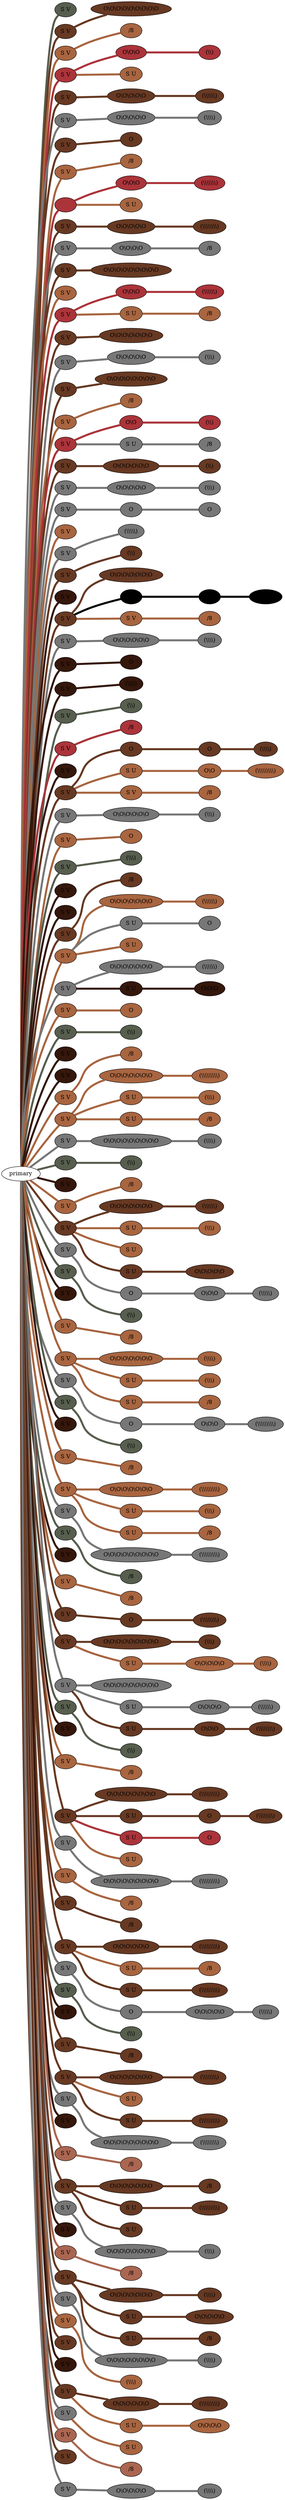 graph {
 graph [rankdir=LR]
"1" [qtype="pendant_node", pendant_colors="#575E4E,#817066", pendant_ply="S", pendant_attach="V", pendant_length="14", label="S V", style=filled, fillcolor="#575E4E"]
"primary" -- "1" [qtype="pendant_link",penwidth=5,color="#575E4E"]
"2" [qtype="pendant_node", pendant_colors="#673923,#777777", pendant_ply="S", pendant_attach="V", pendant_length="36", label="S V", style=filled, fillcolor="#673923"]
"primary" -- "2" [qtype="pendant_link",penwidth=5,color="#673923"]
"2:0" [qtype="knot_node", knot_value="9", knot_type="S", knot_position="8.5", knot_spin="Z", label="O\\O\\O\\O\\O\\O\\O\\O\\O", style=filled, fillcolor="#673923"]
"2" -- "2:0" [qtype="knot_link",penwidth=5,color="#673923"]
"3" [qtype="pendant_node", pendant_colors="#A86540", pendant_ply="S", pendant_attach="V", pendant_length="41", label="S V", style=filled, fillcolor="#A86540"]
"primary" -- "3" [qtype="pendant_link",penwidth=5,color="#A86540"]
"3:0" [qtype="knot_node", knot_value="1", knot_type="E", knot_position="16.0", knot_spin="S", label="/8", style=filled, fillcolor="#A86540"]
"3" -- "3:0" [qtype="knot_link",penwidth=5,color="#A86540"]
"4" [qtype="pendant_node", pendant_colors="#AB343A", pendant_ply="S", pendant_attach="V", pendant_length="38", label="S V", style=filled, fillcolor="#AB343A"]
"primary" -- "4" [qtype="pendant_link",penwidth=5,color="#AB343A"]
"4:0" [qtype="knot_node", knot_value="3", knot_type="S", knot_position="8.0", knot_spin="Z", label="O\\O\\O", style=filled, fillcolor="#AB343A"]
"4" -- "4:0" [qtype="knot_link",penwidth=5,color="#AB343A"]
"4:1" [qtype="knot_node", knot_value="2", knot_type="L", knot_position="15.0", knot_spin="Z", label="(\\\\)", style=filled, fillcolor="#AB343A"]
"4:0" -- "4:1" [qtype="knot_link",penwidth=5,color="#AB343A"]
"4s1" [qtype="pendant_node", pendant_colors="#A86540", pendant_ply="S", pendant_attach="U", pendant_length="0", label="S U", style=filled, fillcolor="#A86540"]
"4" -- "4s1" [qtype="pendant_link",penwidth=5,color="#A86540"]
"5" [qtype="pendant_node", pendant_colors="#673923", pendant_ply="S", pendant_attach="V", pendant_length="37", label="S V", style=filled, fillcolor="#673923"]
"primary" -- "5" [qtype="pendant_link",penwidth=5,color="#673923"]
"5:0" [qtype="knot_node", knot_value="5", knot_type="S", knot_position="8.0", knot_spin="Z", label="O\\O\\O\\O\\O", style=filled, fillcolor="#673923"]
"5" -- "5:0" [qtype="knot_link",penwidth=5,color="#673923"]
"5:1" [qtype="knot_node", knot_value="6", knot_type="L", knot_position="16.0", knot_spin="Z", label="(\\\\\\\\\\\\)", style=filled, fillcolor="#673923"]
"5:0" -- "5:1" [qtype="knot_link",penwidth=5,color="#673923"]
"6" [qtype="pendant_node", pendant_colors="#777777", pendant_ply="S", pendant_attach="V", pendant_length="41", label="S V", style=filled, fillcolor="#777777"]
"primary" -- "6" [qtype="pendant_link",penwidth=5,color="#777777"]
"6:0" [qtype="knot_node", knot_value="5", knot_type="S", knot_position="7.5", knot_spin="Z", label="O\\O\\O\\O\\O", style=filled, fillcolor="#777777"]
"6" -- "6:0" [qtype="knot_link",penwidth=5,color="#777777"]
"6:1" [qtype="knot_node", knot_value="4", knot_type="L", knot_position="16.0", knot_spin="Z", label="(\\\\\\\\)", style=filled, fillcolor="#777777"]
"6:0" -- "6:1" [qtype="knot_link",penwidth=5,color="#777777"]
"7" [qtype="pendant_node", pendant_colors="#673923,#777777", pendant_ply="S", pendant_attach="V", pendant_length="38", label="S V", style=filled, fillcolor="#673923"]
"primary" -- "7" [qtype="pendant_link",penwidth=5,color="#673923"]
"7:0" [qtype="knot_node", knot_value="1", knot_type="S", knot_position="3.5", knot_spin="Z", label="O", style=filled, fillcolor="#673923"]
"7" -- "7:0" [qtype="knot_link",penwidth=5,color="#673923"]
"8" [qtype="pendant_node", pendant_colors="#A86540", pendant_ply="S", pendant_attach="V", pendant_length="15", label="S V", style=filled, fillcolor="#A86540"]
"primary" -- "8" [qtype="pendant_link",penwidth=5,color="#A86540"]
"8:0" [qtype="knot_node", knot_value="1", knot_type="E", knot_position="14.5", knot_spin="S", label="/8", style=filled, fillcolor="#A86540"]
"8" -- "8:0" [qtype="knot_link",penwidth=5,color="#A86540"]
"9" [qtype="pendant_node", pendant_colors="#AB343A", pendant_ply="", pendant_attach="", pendant_length="", label=" ", style=filled, fillcolor="#AB343A"]
"primary" -- "9" [qtype="pendant_link",penwidth=5,color="#AB343A"]
"9:0" [qtype="knot_node", knot_value="3", knot_type="S", knot_position="7.0", knot_spin="Z", label="O\\O\\O", style=filled, fillcolor="#AB343A"]
"9" -- "9:0" [qtype="knot_link",penwidth=5,color="#AB343A"]
"9:1" [qtype="knot_node", knot_value="7", knot_type="L", knot_position="15.0", knot_spin="Z", label="(\\\\\\\\\\\\\\)", style=filled, fillcolor="#AB343A"]
"9:0" -- "9:1" [qtype="knot_link",penwidth=5,color="#AB343A"]
"9s1" [qtype="pendant_node", pendant_colors="#A86540", pendant_ply="S", pendant_attach="U", pendant_length="2", label="S U", style=filled, fillcolor="#A86540"]
"9" -- "9s1" [qtype="pendant_link",penwidth=5,color="#A86540"]
"10" [qtype="pendant_node", pendant_colors="#673923", pendant_ply="S", pendant_attach="V", pendant_length="28", label="S V", style=filled, fillcolor="#673923"]
"primary" -- "10" [qtype="pendant_link",penwidth=5,color="#673923"]
"10:0" [qtype="knot_node", knot_value="5", knot_type="S", knot_position="7.5", knot_spin="Z", label="O\\O\\O\\O\\O", style=filled, fillcolor="#673923"]
"10" -- "10:0" [qtype="knot_link",penwidth=5,color="#673923"]
"10:1" [qtype="knot_node", knot_value="8", knot_type="L", knot_position="15.5", knot_spin="Z", label="(\\\\\\\\\\\\\\\\)", style=filled, fillcolor="#673923"]
"10:0" -- "10:1" [qtype="knot_link",penwidth=5,color="#673923"]
"11" [qtype="pendant_node", pendant_colors="#777777", pendant_ply="S", pendant_attach="V", pendant_length="43", label="S V", style=filled, fillcolor="#777777"]
"primary" -- "11" [qtype="pendant_link",penwidth=5,color="#777777"]
"11:0" [qtype="knot_node", knot_value="4", knot_type="S", knot_position="7.0", knot_spin="Z", label="O\\O\\O\\O", style=filled, fillcolor="#777777"]
"11" -- "11:0" [qtype="knot_link",penwidth=5,color="#777777"]
"11:1" [qtype="knot_node", knot_value="1", knot_type="E", knot_position="16.0", knot_spin="S", label="/8", style=filled, fillcolor="#777777"]
"11:0" -- "11:1" [qtype="knot_link",penwidth=5,color="#777777"]
"12" [qtype="pendant_node", pendant_colors="#673923,#777777", pendant_ply="S", pendant_attach="V", pendant_length="36", label="S V", style=filled, fillcolor="#673923"]
"primary" -- "12" [qtype="pendant_link",penwidth=5,color="#673923"]
"12:0" [qtype="knot_node", knot_value="9", knot_type="S", knot_position="7.5", knot_spin="Z", label="O\\O\\O\\O\\O\\O\\O\\O\\O", style=filled, fillcolor="#673923"]
"12" -- "12:0" [qtype="knot_link",penwidth=5,color="#673923"]
"13" [qtype="pendant_node", pendant_colors="#A86540", pendant_ply="S", pendant_attach="V", pendant_length="38", label="S V", style=filled, fillcolor="#A86540"]
"primary" -- "13" [qtype="pendant_link",penwidth=5,color="#A86540"]
"14" [qtype="pendant_node", pendant_colors="#AB343A", pendant_ply="S", pendant_attach="V", pendant_length="35", label="S V", style=filled, fillcolor="#AB343A"]
"primary" -- "14" [qtype="pendant_link",penwidth=5,color="#AB343A"]
"14:0" [qtype="knot_node", knot_value="3", knot_type="S", knot_position="7.0", knot_spin="Z", label="O\\O\\O", style=filled, fillcolor="#AB343A"]
"14" -- "14:0" [qtype="knot_link",penwidth=5,color="#AB343A"]
"14:1" [qtype="knot_node", knot_value="6", knot_type="L", knot_position="15.0", knot_spin="Z", label="(\\\\\\\\\\\\)", style=filled, fillcolor="#AB343A"]
"14:0" -- "14:1" [qtype="knot_link",penwidth=5,color="#AB343A"]
"14s1" [qtype="pendant_node", pendant_colors="#A86540", pendant_ply="S", pendant_attach="U", pendant_length="28", label="S U", style=filled, fillcolor="#A86540"]
"14" -- "14s1" [qtype="pendant_link",penwidth=5,color="#A86540"]
"14s1:0" [qtype="knot_node", knot_value="1", knot_type="E", knot_position="16.0", knot_spin="S", label="/8", style=filled, fillcolor="#A86540"]
"14s1" -- "14s1:0" [qtype="knot_link",penwidth=5,color="#A86540"]
"15" [qtype="pendant_node", pendant_colors="#673923", pendant_ply="S", pendant_attach="V", pendant_length="52", label="S V", style=filled, fillcolor="#673923"]
"primary" -- "15" [qtype="pendant_link",penwidth=5,color="#673923"]
"15:0" [qtype="knot_node", knot_value="7", knot_type="S", knot_position="7.5", knot_spin="Z", label="O\\O\\O\\O\\O\\O\\O", style=filled, fillcolor="#673923"]
"15" -- "15:0" [qtype="knot_link",penwidth=5,color="#673923"]
"16" [qtype="pendant_node", pendant_colors="#777777", pendant_ply="S", pendant_attach="V", pendant_length="47", label="S V", style=filled, fillcolor="#777777"]
"primary" -- "16" [qtype="pendant_link",penwidth=5,color="#777777"]
"16:0" [qtype="knot_node", knot_value="5", knot_type="S", knot_position="7.0", knot_spin="Z", label="O\\O\\O\\O\\O", style=filled, fillcolor="#777777"]
"16" -- "16:0" [qtype="knot_link",penwidth=5,color="#777777"]
"16:1" [qtype="knot_node", knot_value="3", knot_type="L", knot_position="15.0", knot_spin="Z", label="(\\\\\\)", style=filled, fillcolor="#777777"]
"16:0" -- "16:1" [qtype="knot_link",penwidth=5,color="#777777"]
"17" [qtype="pendant_node", pendant_colors="#673923,#777777", pendant_ply="S", pendant_attach="V", pendant_length="36", label="S V", style=filled, fillcolor="#673923"]
"primary" -- "17" [qtype="pendant_link",penwidth=5,color="#673923"]
"17:0" [qtype="knot_node", knot_value="8", knot_type="S", knot_position="7.5", knot_spin="Z", label="O\\O\\O\\O\\O\\O\\O\\O", style=filled, fillcolor="#673923"]
"17" -- "17:0" [qtype="knot_link",penwidth=5,color="#673923"]
"18" [qtype="pendant_node", pendant_colors="#A86540", pendant_ply="S", pendant_attach="V", pendant_length="42", label="S V", style=filled, fillcolor="#A86540"]
"primary" -- "18" [qtype="pendant_link",penwidth=5,color="#A86540"]
"18:0" [qtype="knot_node", knot_value="1", knot_type="E", knot_position="15.5", knot_spin="S", label="/8", style=filled, fillcolor="#A86540"]
"18" -- "18:0" [qtype="knot_link",penwidth=5,color="#A86540"]
"19" [qtype="pendant_node", pendant_colors="#AB343A", pendant_ply="S", pendant_attach="V", pendant_length="43", label="S V", style=filled, fillcolor="#AB343A"]
"primary" -- "19" [qtype="pendant_link",penwidth=5,color="#AB343A"]
"19:0" [qtype="knot_node", knot_value="2", knot_type="S", knot_position="7.5", knot_spin="Z", label="O\\O", style=filled, fillcolor="#AB343A"]
"19" -- "19:0" [qtype="knot_link",penwidth=5,color="#AB343A"]
"19:1" [qtype="knot_node", knot_value="2", knot_type="L", knot_position="15.5", knot_spin="Z", label="(\\\\)", style=filled, fillcolor="#AB343A"]
"19:0" -- "19:1" [qtype="knot_link",penwidth=5,color="#AB343A"]
"19s1" [qtype="pendant_node", pendant_colors="#777777,#35170C", pendant_ply="S", pendant_attach="U", pendant_length="19", label="S U", style=filled, fillcolor="#777777"]
"19" -- "19s1" [qtype="pendant_link",penwidth=5,color="#777777"]
"19s1:0" [qtype="knot_node", knot_value="1", knot_type="E", knot_position="16.5", knot_spin="S", label="/8", style=filled, fillcolor="#777777"]
"19s1" -- "19s1:0" [qtype="knot_link",penwidth=5,color="#777777"]
"20" [qtype="pendant_node", pendant_colors="#673923", pendant_ply="S", pendant_attach="V", pendant_length="49", label="S V", style=filled, fillcolor="#673923"]
"primary" -- "20" [qtype="pendant_link",penwidth=5,color="#673923"]
"20:0" [qtype="knot_node", knot_value="6", knot_type="S", knot_position="8.0", knot_spin="Z", label="O\\O\\O\\O\\O\\O", style=filled, fillcolor="#673923"]
"20" -- "20:0" [qtype="knot_link",penwidth=5,color="#673923"]
"20:1" [qtype="knot_node", knot_value="2", knot_type="L", knot_position="15.5", knot_spin="Z", label="(\\\\)", style=filled, fillcolor="#673923"]
"20:0" -- "20:1" [qtype="knot_link",penwidth=5,color="#673923"]
"21" [qtype="pendant_node", pendant_colors="#777777", pendant_ply="S", pendant_attach="V", pendant_length="53", label="S V", style=filled, fillcolor="#777777"]
"primary" -- "21" [qtype="pendant_link",penwidth=5,color="#777777"]
"21:0" [qtype="knot_node", knot_value="5", knot_type="S", knot_position="7.5", knot_spin="Z", label="O\\O\\O\\O\\O", style=filled, fillcolor="#777777"]
"21" -- "21:0" [qtype="knot_link",penwidth=5,color="#777777"]
"21:1" [qtype="knot_node", knot_value="3", knot_type="L", knot_position="16.0", knot_spin="Z", label="(\\\\\\)", style=filled, fillcolor="#777777"]
"21:0" -- "21:1" [qtype="knot_link",penwidth=5,color="#777777"]
"22" [qtype="pendant_node", pendant_colors="#777777,#35170C", pendant_ply="S", pendant_attach="V", pendant_length="19", label="S V", style=filled, fillcolor="#777777"]
"primary" -- "22" [qtype="pendant_link",penwidth=5,color="#777777"]
"22:0" [qtype="knot_node", knot_value="1", knot_type="S", knot_position="4.0", knot_spin="Z", label="O", style=filled, fillcolor="#777777"]
"22" -- "22:0" [qtype="knot_link",penwidth=5,color="#777777"]
"22:1" [qtype="knot_node", knot_value="1", knot_type="S", knot_position="9.5", knot_spin="Z", label="O", style=filled, fillcolor="#777777"]
"22:0" -- "22:1" [qtype="knot_link",penwidth=5,color="#777777"]
"23" [qtype="pendant_node", pendant_colors="#A86540,#35170C", pendant_ply="S", pendant_attach="V", pendant_length="2", label="S V", style=filled, fillcolor="#A86540"]
"primary" -- "23" [qtype="pendant_link",penwidth=5,color="#A86540"]
"24" [qtype="pendant_node", pendant_colors="#777777,#575E4E", pendant_ply="S", pendant_attach="V", pendant_length="26", label="S V", style=filled, fillcolor="#777777"]
"primary" -- "24" [qtype="pendant_link",penwidth=5,color="#777777"]
"24:0" [qtype="knot_node", knot_value="5", knot_type="L", knot_position="14.5", knot_spin="Z", label="(\\\\\\\\\\)", style=filled, fillcolor="#777777"]
"24" -- "24:0" [qtype="knot_link",penwidth=5,color="#777777"]
"25" [qtype="pendant_node", pendant_colors="#673923", pendant_ply="S", pendant_attach="V", pendant_length="39", label="S V", style=filled, fillcolor="#673923"]
"primary" -- "25" [qtype="pendant_link",penwidth=5,color="#673923"]
"25:0" [qtype="knot_node", knot_value="2", knot_type="L", knot_position="14.0", knot_spin="Z", label="(\\\\)", style=filled, fillcolor="#673923"]
"25" -- "25:0" [qtype="knot_link",penwidth=5,color="#673923"]
"26" [qtype="pendant_node", pendant_colors="#35170C", pendant_ply="S", pendant_attach="V", pendant_length="0", label="S V", style=filled, fillcolor="#35170C"]
"primary" -- "26" [qtype="pendant_link",penwidth=5,color="#35170C"]
"27" [qtype="pendant_node", pendant_colors="#673923", pendant_ply="S", pendant_attach="V", pendant_length="37", label="S V", style=filled, fillcolor="#673923"]
"primary" -- "27" [qtype="pendant_link",penwidth=5,color="#673923"]
"27:0" [qtype="knot_node", knot_value="7", knot_type="S", knot_position="7.5", knot_spin="Z", label="O\\O\\O\\O\\O\\O\\O", style=filled, fillcolor="#673923"]
"27" -- "27:0" [qtype="knot_link",penwidth=5,color="#673923"]
"27s1" [qtype="pendant_node", pendant_colors="#000000,#35170C", pendant_ply="S", pendant_attach="V", pendant_length="24", label="S V", style=filled, fillcolor="#000000"]
"27" -- "27s1" [qtype="pendant_link",penwidth=5,color="#000000"]
"27s1:0" [qtype="knot_node", knot_value="1", knot_type="S", knot_position="7.0", knot_spin="Z", label="O", style=filled, fillcolor="#000000"]
"27s1" -- "27s1:0" [qtype="knot_link",penwidth=5,color="#000000"]
"27s1:1" [qtype="knot_node", knot_value="8", knot_type="L", knot_position="14.0", knot_spin="Z", label="(\\\\\\\\\\\\\\\\)", style=filled, fillcolor="#000000"]
"27s1:0" -- "27s1:1" [qtype="knot_link",penwidth=5,color="#000000"]
"27s2" [qtype="pendant_node", pendant_colors="#A86540", pendant_ply="S", pendant_attach="V", pendant_length="33", label="S V", style=filled, fillcolor="#A86540"]
"27" -- "27s2" [qtype="pendant_link",penwidth=5,color="#A86540"]
"27s2:0" [qtype="knot_node", knot_value="1", knot_type="E", knot_position="13.5", knot_spin="S", label="/8", style=filled, fillcolor="#A86540"]
"27s2" -- "27s2:0" [qtype="knot_link",penwidth=5,color="#A86540"]
"28" [qtype="pendant_node", pendant_colors="#777777", pendant_ply="S", pendant_attach="V", pendant_length="35", label="S V", style=filled, fillcolor="#777777"]
"primary" -- "28" [qtype="pendant_link",penwidth=5,color="#777777"]
"28:0" [qtype="knot_node", knot_value="6", knot_type="S", knot_position="6.5", knot_spin="Z", label="O\\O\\O\\O\\O\\O", style=filled, fillcolor="#777777"]
"28" -- "28:0" [qtype="knot_link",penwidth=5,color="#777777"]
"28:1" [qtype="knot_node", knot_value="4", knot_type="L", knot_position="15.0", knot_spin="Z", label="(\\\\\\\\)", style=filled, fillcolor="#777777"]
"28:0" -- "28:1" [qtype="knot_link",penwidth=5,color="#777777"]
"29" [qtype="pendant_node", pendant_colors="#35170C", pendant_ply="S", pendant_attach="V", pendant_length="16", label="S V", style=filled, fillcolor="#35170C"]
"primary" -- "29" [qtype="pendant_link",penwidth=5,color="#35170C"]
"29:0" [qtype="knot_node", knot_value="1", knot_type="S", knot_position="4.0", knot_spin="Z", label="O", style=filled, fillcolor="#35170C"]
"29" -- "29:0" [qtype="knot_link",penwidth=5,color="#35170C"]
"30" [qtype="pendant_node", pendant_colors="#35170C", pendant_ply="S", pendant_attach="V", pendant_length="16", label="S V", style=filled, fillcolor="#35170C"]
"primary" -- "30" [qtype="pendant_link",penwidth=5,color="#35170C"]
"30:0" [qtype="knot_node", knot_value="4", knot_type="L", knot_position="14.0", knot_spin="Z", label="(\\\\\\\\)", style=filled, fillcolor="#35170C"]
"30" -- "30:0" [qtype="knot_link",penwidth=5,color="#35170C"]
"31" [qtype="pendant_node", pendant_colors="#575E4E,#777777", pendant_ply="S", pendant_attach="V", pendant_length="38", label="S V", style=filled, fillcolor="#575E4E"]
"primary" -- "31" [qtype="pendant_link",penwidth=5,color="#575E4E"]
"31:0" [qtype="knot_node", knot_value="2", knot_type="L", knot_position="15.0", knot_spin="Z", label="(\\\\)", style=filled, fillcolor="#575E4E"]
"31" -- "31:0" [qtype="knot_link",penwidth=5,color="#575E4E"]
"32" [qtype="pendant_node", pendant_colors="#AB343A", pendant_ply="S", pendant_attach="V", pendant_length="44", label="S V", style=filled, fillcolor="#AB343A"]
"primary" -- "32" [qtype="pendant_link",penwidth=5,color="#AB343A"]
"32:0" [qtype="knot_node", knot_value="1", knot_type="E", knot_position="15.0", knot_spin="S", label="/8", style=filled, fillcolor="#AB343A"]
"32" -- "32:0" [qtype="knot_link",penwidth=5,color="#AB343A"]
"33" [qtype="pendant_node", pendant_colors="#35170C", pendant_ply="S", pendant_attach="V", pendant_length="0", label="S V", style=filled, fillcolor="#35170C"]
"primary" -- "33" [qtype="pendant_link",penwidth=5,color="#35170C"]
"34" [qtype="pendant_node", pendant_colors="#673923", pendant_ply="S", pendant_attach="V", pendant_length="41", label="S V", style=filled, fillcolor="#673923"]
"primary" -- "34" [qtype="pendant_link",penwidth=5,color="#673923"]
"34:0" [qtype="knot_node", knot_value="1", knot_type="S", knot_position="3.0", knot_spin="Z", label="O", style=filled, fillcolor="#673923"]
"34" -- "34:0" [qtype="knot_link",penwidth=5,color="#673923"]
"34:1" [qtype="knot_node", knot_value="1", knot_type="S", knot_position="7.0", knot_spin="Z", label="O", style=filled, fillcolor="#673923"]
"34:0" -- "34:1" [qtype="knot_link",penwidth=5,color="#673923"]
"34:2" [qtype="knot_node", knot_value="4", knot_type="L", knot_position="15.5", knot_spin="Z", label="(\\\\\\\\)", style=filled, fillcolor="#673923"]
"34:1" -- "34:2" [qtype="knot_link",penwidth=5,color="#673923"]
"34s1" [qtype="pendant_node", pendant_colors="#A86540,#777777", pendant_ply="S", pendant_attach="U", pendant_length="30", label="S U", style=filled, fillcolor="#A86540"]
"34" -- "34s1" [qtype="pendant_link",penwidth=5,color="#A86540"]
"34s1:0" [qtype="knot_node", knot_value="2", knot_type="S", knot_position="7.0", knot_spin="Z", label="O\\O", style=filled, fillcolor="#A86540"]
"34s1" -- "34s1:0" [qtype="knot_link",penwidth=5,color="#A86540"]
"34s1:1" [qtype="knot_node", knot_value="9", knot_type="L", knot_position="15.0", knot_spin="Z", label="(\\\\\\\\\\\\\\\\\\)", style=filled, fillcolor="#A86540"]
"34s1:0" -- "34s1:1" [qtype="knot_link",penwidth=5,color="#A86540"]
"34s2" [qtype="pendant_node", pendant_colors="#A86540", pendant_ply="S", pendant_attach="V", pendant_length="33", label="S V", style=filled, fillcolor="#A86540"]
"34" -- "34s2" [qtype="pendant_link",penwidth=5,color="#A86540"]
"34s2:0" [qtype="knot_node", knot_value="1", knot_type="E", knot_position="14.0", knot_spin="S", label="/8", style=filled, fillcolor="#A86540"]
"34s2" -- "34s2:0" [qtype="knot_link",penwidth=5,color="#A86540"]
"35" [qtype="pendant_node", pendant_colors="#777777", pendant_ply="S", pendant_attach="V", pendant_length="35", label="S V", style=filled, fillcolor="#777777"]
"primary" -- "35" [qtype="pendant_link",penwidth=5,color="#777777"]
"35:0" [qtype="knot_node", knot_value="6", knot_type="S", knot_position="6.0", knot_spin="Z", label="O\\O\\O\\O\\O\\O", style=filled, fillcolor="#777777"]
"35" -- "35:0" [qtype="knot_link",penwidth=5,color="#777777"]
"35:1" [qtype="knot_node", knot_value="3", knot_type="L", knot_position="15.0", knot_spin="Z", label="(\\\\\\)", style=filled, fillcolor="#777777"]
"35:0" -- "35:1" [qtype="knot_link",penwidth=5,color="#777777"]
"36" [qtype="pendant_node", pendant_colors="#A86540", pendant_ply="S", pendant_attach="V", pendant_length="48", label="S V", style=filled, fillcolor="#A86540"]
"primary" -- "36" [qtype="pendant_link",penwidth=5,color="#A86540"]
"36:0" [qtype="knot_node", knot_value="1", knot_type="S", knot_position="3.0", knot_spin="Z", label="O", style=filled, fillcolor="#A86540"]
"36" -- "36:0" [qtype="knot_link",penwidth=5,color="#A86540"]
"37" [qtype="pendant_node", pendant_colors="#575E4E,#777777", pendant_ply="S", pendant_attach="V", pendant_length="31", label="S V", style=filled, fillcolor="#575E4E"]
"primary" -- "37" [qtype="pendant_link",penwidth=5,color="#575E4E"]
"37:0" [qtype="knot_node", knot_value="3", knot_type="L", knot_position="16.0", knot_spin="Z", label="(\\\\\\)", style=filled, fillcolor="#575E4E"]
"37" -- "37:0" [qtype="knot_link",penwidth=5,color="#575E4E"]
"38" [qtype="pendant_node", pendant_colors="#35170C", pendant_ply="S", pendant_attach="V", pendant_length="0", label="S V", style=filled, fillcolor="#35170C"]
"primary" -- "38" [qtype="pendant_link",penwidth=5,color="#35170C"]
"39" [qtype="pendant_node", pendant_colors="#35170C", pendant_ply="S", pendant_attach="V", pendant_length="0", label="S V", style=filled, fillcolor="#35170C"]
"primary" -- "39" [qtype="pendant_link",penwidth=5,color="#35170C"]
"40" [qtype="pendant_node", pendant_colors="#673923", pendant_ply="S", pendant_attach="V", pendant_length="40", label="S V", style=filled, fillcolor="#673923"]
"primary" -- "40" [qtype="pendant_link",penwidth=5,color="#673923"]
"40:0" [qtype="knot_node", knot_value="1", knot_type="E", knot_position="16.5", knot_spin="S", label="/8", style=filled, fillcolor="#673923"]
"40" -- "40:0" [qtype="knot_link",penwidth=5,color="#673923"]
"41" [qtype="pendant_node", pendant_colors="#A86540", pendant_ply="S", pendant_attach="V", pendant_length="35", label="S V", style=filled, fillcolor="#A86540"]
"primary" -- "41" [qtype="pendant_link",penwidth=5,color="#A86540"]
"41:0" [qtype="knot_node", knot_value="7", knot_type="S", knot_position="9.0", knot_spin="Z", label="O\\O\\O\\O\\O\\O\\O", style=filled, fillcolor="#A86540"]
"41" -- "41:0" [qtype="knot_link",penwidth=5,color="#A86540"]
"41:1" [qtype="knot_node", knot_value="6", knot_type="L", knot_position="16.5", knot_spin="Z", label="(\\\\\\\\\\\\)", style=filled, fillcolor="#A86540"]
"41:0" -- "41:1" [qtype="knot_link",penwidth=5,color="#A86540"]
"41s1" [qtype="pendant_node", pendant_colors="#777777,#35170C", pendant_ply="S", pendant_attach="U", pendant_length="14", label="S U", style=filled, fillcolor="#777777"]
"41" -- "41s1" [qtype="pendant_link",penwidth=5,color="#777777"]
"41s1:0" [qtype="knot_node", knot_value="1", knot_type="S", knot_position="8.0", knot_spin="Z", label="O", style=filled, fillcolor="#777777"]
"41s1" -- "41s1:0" [qtype="knot_link",penwidth=5,color="#777777"]
"41s2" [qtype="pendant_node", pendant_colors="#A86540", pendant_ply="S", pendant_attach="U", pendant_length="30", label="S U", style=filled, fillcolor="#A86540"]
"41" -- "41s2" [qtype="pendant_link",penwidth=5,color="#A86540"]
"42" [qtype="pendant_node", pendant_colors="#777777", pendant_ply="S", pendant_attach="V", pendant_length="39", label="S V", style=filled, fillcolor="#777777"]
"primary" -- "42" [qtype="pendant_link",penwidth=5,color="#777777"]
"42:0" [qtype="knot_node", knot_value="7", knot_type="S", knot_position="8.5", knot_spin="Z", label="O\\O\\O\\O\\O\\O\\O", style=filled, fillcolor="#777777"]
"42" -- "42:0" [qtype="knot_link",penwidth=5,color="#777777"]
"42:1" [qtype="knot_node", knot_value="6", knot_type="L", knot_position="16.0", knot_spin="Z", label="(\\\\\\\\\\\\)", style=filled, fillcolor="#777777"]
"42:0" -- "42:1" [qtype="knot_link",penwidth=5,color="#777777"]
"42s1" [qtype="pendant_node", pendant_colors="#35170C", pendant_ply="S", pendant_attach="U", pendant_length="32", label="S U", style=filled, fillcolor="#35170C"]
"42" -- "42s1" [qtype="pendant_link",penwidth=5,color="#35170C"]
"42s1:0" [qtype="knot_node", knot_value="3", knot_type="S", knot_position="7.5", knot_spin="Z", label="O\\O\\O", style=filled, fillcolor="#35170C"]
"42s1" -- "42s1:0" [qtype="knot_link",penwidth=5,color="#35170C"]
"43" [qtype="pendant_node", pendant_colors="#A86540,#35170C", pendant_ply="S", pendant_attach="V", pendant_length="14", label="S V", style=filled, fillcolor="#A86540"]
"primary" -- "43" [qtype="pendant_link",penwidth=5,color="#A86540"]
"43:0" [qtype="knot_node", knot_value="1", knot_type="S", knot_position="3.3", knot_spin="Z", label="O", style=filled, fillcolor="#A86540"]
"43" -- "43:0" [qtype="knot_link",penwidth=5,color="#A86540"]
"44" [qtype="pendant_node", pendant_colors="#575E4E,#777777", pendant_ply="S", pendant_attach="V", pendant_length="31", label="S V", style=filled, fillcolor="#575E4E"]
"primary" -- "44" [qtype="pendant_link",penwidth=5,color="#575E4E"]
"44:0" [qtype="knot_node", knot_value="2", knot_type="L", knot_position="16.0", knot_spin="Z", label="(\\\\)", style=filled, fillcolor="#575E4E"]
"44" -- "44:0" [qtype="knot_link",penwidth=5,color="#575E4E"]
"45" [qtype="pendant_node", pendant_colors="#35170C", pendant_ply="S", pendant_attach="V", pendant_length="15", label="S V", style=filled, fillcolor="#35170C"]
"primary" -- "45" [qtype="pendant_link",penwidth=5,color="#35170C"]
"46" [qtype="pendant_node", pendant_colors="#35170C", pendant_ply="S", pendant_attach="V", pendant_length="0", label="S V", style=filled, fillcolor="#35170C"]
"primary" -- "46" [qtype="pendant_link",penwidth=5,color="#35170C"]
"47" [qtype="pendant_node", pendant_colors="#A86540", pendant_ply="S", pendant_attach="V", pendant_length="42", label="S V", style=filled, fillcolor="#A86540"]
"primary" -- "47" [qtype="pendant_link",penwidth=5,color="#A86540"]
"47:0" [qtype="knot_node", knot_value="1", knot_type="E", knot_position="16.0", knot_spin="S", label="/8", style=filled, fillcolor="#A86540"]
"47" -- "47:0" [qtype="knot_link",penwidth=5,color="#A86540"]
"48" [qtype="pendant_node", pendant_colors="#A86540", pendant_ply="S", pendant_attach="V", pendant_length="34", label="S V", style=filled, fillcolor="#A86540"]
"primary" -- "48" [qtype="pendant_link",penwidth=5,color="#A86540"]
"48:0" [qtype="knot_node", knot_value="7", knot_type="S", knot_position="8.5", knot_spin="Z", label="O\\O\\O\\O\\O\\O\\O", style=filled, fillcolor="#A86540"]
"48" -- "48:0" [qtype="knot_link",penwidth=5,color="#A86540"]
"48:1" [qtype="knot_node", knot_value="9", knot_type="L", knot_position="16.0", knot_spin="Z", label="(\\\\\\\\\\\\\\\\\\)", style=filled, fillcolor="#A86540"]
"48:0" -- "48:1" [qtype="knot_link",penwidth=5,color="#A86540"]
"48s1" [qtype="pendant_node", pendant_colors="#A86540,#777777", pendant_ply="S", pendant_attach="U", pendant_length="31", label="S U", style=filled, fillcolor="#A86540"]
"48" -- "48s1" [qtype="pendant_link",penwidth=5,color="#A86540"]
"48s1:0" [qtype="knot_node", knot_value="3", knot_type="L", knot_position="16.0", knot_spin="Z", label="(\\\\\\)", style=filled, fillcolor="#A86540"]
"48s1" -- "48s1:0" [qtype="knot_link",penwidth=5,color="#A86540"]
"48s2" [qtype="pendant_node", pendant_colors="#A86540", pendant_ply="S", pendant_attach="U", pendant_length="31", label="S U", style=filled, fillcolor="#A86540"]
"48" -- "48s2" [qtype="pendant_link",penwidth=5,color="#A86540"]
"48s2:0" [qtype="knot_node", knot_value="1", knot_type="E", knot_position="15.0", knot_spin="S", label="/8", style=filled, fillcolor="#A86540"]
"48s2" -- "48s2:0" [qtype="knot_link",penwidth=5,color="#A86540"]
"49" [qtype="pendant_node", pendant_colors="#777777", pendant_ply="S", pendant_attach="V", pendant_length="40", label="S V", style=filled, fillcolor="#777777"]
"primary" -- "49" [qtype="pendant_link",penwidth=5,color="#777777"]
"49:0" [qtype="knot_node", knot_value="9", knot_type="S", knot_position="9.5", knot_spin="Z", label="O\\O\\O\\O\\O\\O\\O\\O\\O", style=filled, fillcolor="#777777"]
"49" -- "49:0" [qtype="knot_link",penwidth=5,color="#777777"]
"49:1" [qtype="knot_node", knot_value="4", knot_type="L", knot_position="17.0", knot_spin="Z", label="(\\\\\\\\)", style=filled, fillcolor="#777777"]
"49:0" -- "49:1" [qtype="knot_link",penwidth=5,color="#777777"]
"50" [qtype="pendant_node", pendant_colors="#575E4E,#777777", pendant_ply="S", pendant_attach="V", pendant_length="30", label="S V", style=filled, fillcolor="#575E4E"]
"primary" -- "50" [qtype="pendant_link",penwidth=5,color="#575E4E"]
"50:0" [qtype="knot_node", knot_value="2", knot_type="L", knot_position="16.0", knot_spin="Z", label="(\\\\)", style=filled, fillcolor="#575E4E"]
"50" -- "50:0" [qtype="knot_link",penwidth=5,color="#575E4E"]
"51" [qtype="pendant_node", pendant_colors="#35170C", pendant_ply="S", pendant_attach="V", pendant_length="0", label="S V", style=filled, fillcolor="#35170C"]
"primary" -- "51" [qtype="pendant_link",penwidth=5,color="#35170C"]
"52" [qtype="pendant_node", pendant_colors="#A86540", pendant_ply="S", pendant_attach="V", pendant_length="44", label="S V", style=filled, fillcolor="#A86540"]
"primary" -- "52" [qtype="pendant_link",penwidth=5,color="#A86540"]
"52:0" [qtype="knot_node", knot_value="1", knot_type="E", knot_position="17.0", knot_spin="S", label="/8", style=filled, fillcolor="#A86540"]
"52" -- "52:0" [qtype="knot_link",penwidth=5,color="#A86540"]
"53" [qtype="pendant_node", pendant_colors="#673923", pendant_ply="S", pendant_attach="V", pendant_length="29", label="S V", style=filled, fillcolor="#673923"]
"primary" -- "53" [qtype="pendant_link",penwidth=5,color="#673923"]
"53:0" [qtype="knot_node", knot_value="7", knot_type="S", knot_position="8.5", knot_spin="Z", label="O\\O\\O\\O\\O\\O\\O", style=filled, fillcolor="#673923"]
"53" -- "53:0" [qtype="knot_link",penwidth=5,color="#673923"]
"53:1" [qtype="knot_node", knot_value="6", knot_type="L", knot_position="16.0", knot_spin="Z", label="(\\\\\\\\\\\\)", style=filled, fillcolor="#673923"]
"53:0" -- "53:1" [qtype="knot_link",penwidth=5,color="#673923"]
"53s1" [qtype="pendant_node", pendant_colors="#A86540,#35170C", pendant_ply="S", pendant_attach="U", pendant_length="38", label="S U", style=filled, fillcolor="#A86540"]
"53" -- "53s1" [qtype="pendant_link",penwidth=5,color="#A86540"]
"53s1:0" [qtype="knot_node", knot_value="3", knot_type="L", knot_position="16.0", knot_spin="Z", label="(\\\\\\)", style=filled, fillcolor="#A86540"]
"53s1" -- "53s1:0" [qtype="knot_link",penwidth=5,color="#A86540"]
"53s2" [qtype="pendant_node", pendant_colors="#A86540", pendant_ply="S", pendant_attach="U", pendant_length="33", label="S U", style=filled, fillcolor="#A86540"]
"53" -- "53s2" [qtype="pendant_link",penwidth=5,color="#A86540"]
"53s3" [qtype="pendant_node", pendant_colors="#673923,#35170C", pendant_ply="S", pendant_attach="U", pendant_length="35", label="S U", style=filled, fillcolor="#673923"]
"53" -- "53s3" [qtype="pendant_link",penwidth=5,color="#673923"]
"53s3:0" [qtype="knot_node", knot_value="5", knot_type="S", knot_position="8.0", knot_spin="Z", label="O\\O\\O\\O\\O", style=filled, fillcolor="#673923"]
"53s3" -- "53s3:0" [qtype="knot_link",penwidth=5,color="#673923"]
"54" [qtype="pendant_node", pendant_colors="#777777", pendant_ply="S", pendant_attach="V", pendant_length="25", label="S V", style=filled, fillcolor="#777777"]
"primary" -- "54" [qtype="pendant_link",penwidth=5,color="#777777"]
"54:0" [qtype="knot_node", knot_value="1", knot_type="S", knot_position="3.5", knot_spin="Z", label="O", style=filled, fillcolor="#777777"]
"54" -- "54:0" [qtype="knot_link",penwidth=5,color="#777777"]
"54:1" [qtype="knot_node", knot_value="3", knot_type="S", knot_position="8.0", knot_spin="Z", label="O\\O\\O", style=filled, fillcolor="#777777"]
"54:0" -- "54:1" [qtype="knot_link",penwidth=5,color="#777777"]
"54:2" [qtype="knot_node", knot_value="5", knot_type="L", knot_position="14.5", knot_spin="Z", label="(\\\\\\\\\\)", style=filled, fillcolor="#777777"]
"54:1" -- "54:2" [qtype="knot_link",penwidth=5,color="#777777"]
"55" [qtype="pendant_node", pendant_colors="#575E4E,#777777", pendant_ply="S", pendant_attach="V", pendant_length="39", label="S V", style=filled, fillcolor="#575E4E"]
"primary" -- "55" [qtype="pendant_link",penwidth=5,color="#575E4E"]
"55:0" [qtype="knot_node", knot_value="2", knot_type="L", knot_position="17.0", knot_spin="Z", label="(\\\\)", style=filled, fillcolor="#575E4E"]
"55" -- "55:0" [qtype="knot_link",penwidth=5,color="#575E4E"]
"56" [qtype="pendant_node", pendant_colors="#35170C", pendant_ply="S", pendant_attach="V", pendant_length="1", label="S V", style=filled, fillcolor="#35170C"]
"primary" -- "56" [qtype="pendant_link",penwidth=5,color="#35170C"]
"57" [qtype="pendant_node", pendant_colors="#A86540", pendant_ply="S", pendant_attach="V", pendant_length="44", label="S V", style=filled, fillcolor="#A86540"]
"primary" -- "57" [qtype="pendant_link",penwidth=5,color="#A86540"]
"57:0" [qtype="knot_node", knot_value="1", knot_type="E", knot_position="18.0", knot_spin="S", label="/8", style=filled, fillcolor="#A86540"]
"57" -- "57:0" [qtype="knot_link",penwidth=5,color="#A86540"]
"58" [qtype="pendant_node", pendant_colors="#A86540", pendant_ply="S", pendant_attach="V", pendant_length="32", label="S V", style=filled, fillcolor="#A86540"]
"primary" -- "58" [qtype="pendant_link",penwidth=5,color="#A86540"]
"58:0" [qtype="knot_node", knot_value="7", knot_type="S", knot_position="8.5", knot_spin="Z", label="O\\O\\O\\O\\O\\O\\O", style=filled, fillcolor="#A86540"]
"58" -- "58:0" [qtype="knot_link",penwidth=5,color="#A86540"]
"58:1" [qtype="knot_node", knot_value="4", knot_type="L", knot_position="15.5", knot_spin="Z", label="(\\\\\\\\)", style=filled, fillcolor="#A86540"]
"58:0" -- "58:1" [qtype="knot_link",penwidth=5,color="#A86540"]
"58s1" [qtype="pendant_node", pendant_colors="#A86540,#673923", pendant_ply="S", pendant_attach="U", pendant_length="17", label="S U", style=filled, fillcolor="#A86540"]
"58" -- "58s1" [qtype="pendant_link",penwidth=5,color="#A86540"]
"58s1:0" [qtype="knot_node", knot_value="3", knot_type="L", knot_position="16.0", knot_spin="Z", label="(\\\\\\)", style=filled, fillcolor="#A86540"]
"58s1" -- "58s1:0" [qtype="knot_link",penwidth=5,color="#A86540"]
"58s2" [qtype="pendant_node", pendant_colors="#A86540", pendant_ply="S", pendant_attach="U", pendant_length="29", label="S U", style=filled, fillcolor="#A86540"]
"58" -- "58s2" [qtype="pendant_link",penwidth=5,color="#A86540"]
"58s2:0" [qtype="knot_node", knot_value="1", knot_type="E", knot_position="14.0", knot_spin="S", label="/8", style=filled, fillcolor="#A86540"]
"58s2" -- "58s2:0" [qtype="knot_link",penwidth=5,color="#A86540"]
"59" [qtype="pendant_node", pendant_colors="#777777", pendant_ply="S", pendant_attach="V", pendant_length="39", label="S V", style=filled, fillcolor="#777777"]
"primary" -- "59" [qtype="pendant_link",penwidth=5,color="#777777"]
"59:0" [qtype="knot_node", knot_value="1", knot_type="S", knot_position="3.5", knot_spin="Z", label="O", style=filled, fillcolor="#777777"]
"59" -- "59:0" [qtype="knot_link",penwidth=5,color="#777777"]
"59:1" [qtype="knot_node", knot_value="3", knot_type="S", knot_position="7.0", knot_spin="Z", label="O\\O\\O", style=filled, fillcolor="#777777"]
"59:0" -- "59:1" [qtype="knot_link",penwidth=5,color="#777777"]
"59:2" [qtype="knot_node", knot_value="9", knot_type="L", knot_position="14.5", knot_spin="Z", label="(\\\\\\\\\\\\\\\\\\)", style=filled, fillcolor="#777777"]
"59:1" -- "59:2" [qtype="knot_link",penwidth=5,color="#777777"]
"60" [qtype="pendant_node", pendant_colors="#575E4E,#777777", pendant_ply="S", pendant_attach="V", pendant_length="31", label="S V", style=filled, fillcolor="#575E4E"]
"primary" -- "60" [qtype="pendant_link",penwidth=5,color="#575E4E"]
"60:0" [qtype="knot_node", knot_value="2", knot_type="L", knot_position="13.5", knot_spin="Z", label="(\\\\)", style=filled, fillcolor="#575E4E"]
"60" -- "60:0" [qtype="knot_link",penwidth=5,color="#575E4E"]
"61" [qtype="pendant_node", pendant_colors="#35170C", pendant_ply="S", pendant_attach="V", pendant_length="0", label="S V", style=filled, fillcolor="#35170C"]
"primary" -- "61" [qtype="pendant_link",penwidth=5,color="#35170C"]
"62" [qtype="pendant_node", pendant_colors="#A86540", pendant_ply="S", pendant_attach="V", pendant_length="33", label="S V", style=filled, fillcolor="#A86540"]
"primary" -- "62" [qtype="pendant_link",penwidth=5,color="#A86540"]
"62:0" [qtype="knot_node", knot_value="1", knot_type="E", knot_position="14.0", knot_spin="S", label="/8", style=filled, fillcolor="#A86540"]
"62" -- "62:0" [qtype="knot_link",penwidth=5,color="#A86540"]
"63" [qtype="pendant_node", pendant_colors="#A86540", pendant_ply="S", pendant_attach="V", pendant_length="42", label="S V", style=filled, fillcolor="#A86540"]
"primary" -- "63" [qtype="pendant_link",penwidth=5,color="#A86540"]
"63:0" [qtype="knot_node", knot_value="7", knot_type="S", knot_position="7.0", knot_spin="Z", label="O\\O\\O\\O\\O\\O\\O", style=filled, fillcolor="#A86540"]
"63" -- "63:0" [qtype="knot_link",penwidth=5,color="#A86540"]
"63:1" [qtype="knot_node", knot_value="9", knot_type="L", knot_position="15.0", knot_spin="Z", label="(\\\\\\\\\\\\\\\\\\)", style=filled, fillcolor="#A86540"]
"63:0" -- "63:1" [qtype="knot_link",penwidth=5,color="#A86540"]
"63s1" [qtype="pendant_node", pendant_colors="#A86540,#673923", pendant_ply="S", pendant_attach="U", pendant_length="28", label="S U", style=filled, fillcolor="#A86540"]
"63" -- "63s1" [qtype="pendant_link",penwidth=5,color="#A86540"]
"63s1:0" [qtype="knot_node", knot_value="3", knot_type="L", knot_position="12.5", knot_spin="Z", label="(\\\\\\)", style=filled, fillcolor="#A86540"]
"63s1" -- "63s1:0" [qtype="knot_link",penwidth=5,color="#A86540"]
"63s2" [qtype="pendant_node", pendant_colors="#A86540", pendant_ply="S", pendant_attach="U", pendant_length="33", label="S U", style=filled, fillcolor="#A86540"]
"63" -- "63s2" [qtype="pendant_link",penwidth=5,color="#A86540"]
"63s2:0" [qtype="knot_node", knot_value="1", knot_type="E", knot_position="15.0", knot_spin="S", label="/8", style=filled, fillcolor="#A86540"]
"63s2" -- "63s2:0" [qtype="knot_link",penwidth=5,color="#A86540"]
"64" [qtype="pendant_node", pendant_colors="#777777", pendant_ply="S", pendant_attach="V", pendant_length="34", label="S V", style=filled, fillcolor="#777777"]
"primary" -- "64" [qtype="pendant_link",penwidth=5,color="#777777"]
"64:0" [qtype="knot_node", knot_value="9", knot_type="S", knot_position="7.5", knot_spin="Z", label="O\\O\\O\\O\\O\\O\\O\\O\\O", style=filled, fillcolor="#777777"]
"64" -- "64:0" [qtype="knot_link",penwidth=5,color="#777777"]
"64:1" [qtype="knot_node", knot_value="9", knot_type="L", knot_position="16.0", knot_spin="Z", label="(\\\\\\\\\\\\\\\\\\)", style=filled, fillcolor="#777777"]
"64:0" -- "64:1" [qtype="knot_link",penwidth=5,color="#777777"]
"65" [qtype="pendant_node", pendant_colors="#575E4E,#777777", pendant_ply="S", pendant_attach="V", pendant_length="46", label="S V", style=filled, fillcolor="#575E4E"]
"primary" -- "65" [qtype="pendant_link",penwidth=5,color="#575E4E"]
"65:0" [qtype="knot_node", knot_value="1", knot_type="E", knot_position="15.0", knot_spin="S", label="/8", style=filled, fillcolor="#575E4E"]
"65" -- "65:0" [qtype="knot_link",penwidth=5,color="#575E4E"]
"66" [qtype="pendant_node", pendant_colors="#35170C", pendant_ply="S", pendant_attach="V", pendant_length="0", label="S V", style=filled, fillcolor="#35170C"]
"primary" -- "66" [qtype="pendant_link",penwidth=5,color="#35170C"]
"67" [qtype="pendant_node", pendant_colors="#A86540", pendant_ply="S", pendant_attach="V", pendant_length="44", label="S V", style=filled, fillcolor="#A86540"]
"primary" -- "67" [qtype="pendant_link",penwidth=5,color="#A86540"]
"67:0" [qtype="knot_node", knot_value="1", knot_type="E", knot_position="16.0", knot_spin="S", label="/8", style=filled, fillcolor="#A86540"]
"67" -- "67:0" [qtype="knot_link",penwidth=5,color="#A86540"]
"68" [qtype="pendant_node", pendant_colors="#673923", pendant_ply="S", pendant_attach="V", pendant_length="40", label="S V", style=filled, fillcolor="#673923"]
"primary" -- "68" [qtype="pendant_link",penwidth=5,color="#673923"]
"68:0" [qtype="knot_node", knot_value="1", knot_type="S", knot_position="5.5", knot_spin="Z", label="O", style=filled, fillcolor="#673923"]
"68" -- "68:0" [qtype="knot_link",penwidth=5,color="#673923"]
"68:1" [qtype="knot_node", knot_value="8", knot_type="L", knot_position="13.5", knot_spin="Z", label="(\\\\\\\\\\\\\\\\)", style=filled, fillcolor="#673923"]
"68:0" -- "68:1" [qtype="knot_link",penwidth=5,color="#673923"]
"69" [qtype="pendant_node", pendant_colors="#673923", pendant_ply="S", pendant_attach="V", pendant_length="39", label="S V", style=filled, fillcolor="#673923"]
"primary" -- "69" [qtype="pendant_link",penwidth=5,color="#673923"]
"69:0" [qtype="knot_node", knot_value="9", knot_type="S", knot_position="7.5", knot_spin="Z", label="O\\O\\O\\O\\O\\O\\O\\O\\O", style=filled, fillcolor="#673923"]
"69" -- "69:0" [qtype="knot_link",penwidth=5,color="#673923"]
"69:1" [qtype="knot_node", knot_value="3", knot_type="L", knot_position="15.0", knot_spin="Z", label="(\\\\\\)", style=filled, fillcolor="#673923"]
"69:0" -- "69:1" [qtype="knot_link",penwidth=5,color="#673923"]
"69s1" [qtype="pendant_node", pendant_colors="#A86540,#777777", pendant_ply="S", pendant_attach="U", pendant_length="30", label="S U", style=filled, fillcolor="#A86540"]
"69" -- "69s1" [qtype="pendant_link",penwidth=5,color="#A86540"]
"69s1:0" [qtype="knot_node", knot_value="5", knot_type="S", knot_position="7.0", knot_spin="Z", label="O\\O\\O\\O\\O", style=filled, fillcolor="#A86540"]
"69s1" -- "69s1:0" [qtype="knot_link",penwidth=5,color="#A86540"]
"69s1:1" [qtype="knot_node", knot_value="4", knot_type="L", knot_position="13.5", knot_spin="Z", label="(\\\\\\\\)", style=filled, fillcolor="#A86540"]
"69s1:0" -- "69s1:1" [qtype="knot_link",penwidth=5,color="#A86540"]
"70" [qtype="pendant_node", pendant_colors="#777777", pendant_ply="S", pendant_attach="V", pendant_length="36", label="S V", style=filled, fillcolor="#777777"]
"primary" -- "70" [qtype="pendant_link",penwidth=5,color="#777777"]
"70:0" [qtype="knot_node", knot_value="9", knot_type="S", knot_position="8.0", knot_spin="Z", label="O\\O\\O\\O\\O\\O\\O\\O\\O", style=filled, fillcolor="#777777"]
"70" -- "70:0" [qtype="knot_link",penwidth=5,color="#777777"]
"70s1" [qtype="pendant_node", pendant_colors="#777777,#AB343A", pendant_ply="S", pendant_attach="U", pendant_length="35", label="S U", style=filled, fillcolor="#777777"]
"70" -- "70s1" [qtype="pendant_link",penwidth=5,color="#777777"]
"70s1:0" [qtype="knot_node", knot_value="4", knot_type="S", knot_position="6.5", knot_spin="Z", label="O\\O\\O\\O", style=filled, fillcolor="#777777"]
"70s1" -- "70s1:0" [qtype="knot_link",penwidth=5,color="#777777"]
"70s1:1" [qtype="knot_node", knot_value="6", knot_type="L", knot_position="16.0", knot_spin="Z", label="(\\\\\\\\\\\\)", style=filled, fillcolor="#777777"]
"70s1:0" -- "70s1:1" [qtype="knot_link",penwidth=5,color="#777777"]
"70s2" [qtype="pendant_node", pendant_colors="#673923,#35170C", pendant_ply="S", pendant_attach="U", pendant_length="36", label="S U", style=filled, fillcolor="#673923"]
"70" -- "70s2" [qtype="pendant_link",penwidth=5,color="#673923"]
"70s2:0" [qtype="knot_node", knot_value="3", knot_type="S", knot_position="6.0", knot_spin="Z", label="O\\O\\O", style=filled, fillcolor="#673923"]
"70s2" -- "70s2:0" [qtype="knot_link",penwidth=5,color="#673923"]
"70s2:1" [qtype="knot_node", knot_value="8", knot_type="L", knot_position="14.0", knot_spin="Z", label="(\\\\\\\\\\\\\\\\)", style=filled, fillcolor="#673923"]
"70s2:0" -- "70s2:1" [qtype="knot_link",penwidth=5,color="#673923"]
"71" [qtype="pendant_node", pendant_colors="#575E4E,#777777", pendant_ply="S", pendant_attach="V", pendant_length="30", label="S V", style=filled, fillcolor="#575E4E"]
"primary" -- "71" [qtype="pendant_link",penwidth=5,color="#575E4E"]
"71:0" [qtype="knot_node", knot_value="2", knot_type="L", knot_position="16.0", knot_spin="Z", label="(\\\\)", style=filled, fillcolor="#575E4E"]
"71" -- "71:0" [qtype="knot_link",penwidth=5,color="#575E4E"]
"72" [qtype="pendant_node", pendant_colors="#35170C", pendant_ply="S", pendant_attach="V", pendant_length="0", label="S V", style=filled, fillcolor="#35170C"]
"primary" -- "72" [qtype="pendant_link",penwidth=5,color="#35170C"]
"73" [qtype="pendant_node", pendant_colors="#A86540", pendant_ply="S", pendant_attach="V", pendant_length="39", label="S V", style=filled, fillcolor="#A86540"]
"primary" -- "73" [qtype="pendant_link",penwidth=5,color="#A86540"]
"73:0" [qtype="knot_node", knot_value="1", knot_type="E", knot_position="16.0", knot_spin="S", label="/8", style=filled, fillcolor="#A86540"]
"73" -- "73:0" [qtype="knot_link",penwidth=5,color="#A86540"]
"74" [qtype="pendant_node", pendant_colors="#673923", pendant_ply="S", pendant_attach="V", pendant_length="30", label="S V", style=filled, fillcolor="#673923"]
"primary" -- "74" [qtype="pendant_link",penwidth=5,color="#673923"]
"74:0" [qtype="knot_node", knot_value="8", knot_type="S", knot_position="7.0", knot_spin="Z", label="O\\O\\O\\O\\O\\O\\O\\O", style=filled, fillcolor="#673923"]
"74" -- "74:0" [qtype="knot_link",penwidth=5,color="#673923"]
"74:1" [qtype="knot_node", knot_value="9", knot_type="L", knot_position="17.0", knot_spin="Z", label="(\\\\\\\\\\\\\\\\\\)", style=filled, fillcolor="#673923"]
"74:0" -- "74:1" [qtype="knot_link",penwidth=5,color="#673923"]
"74s1" [qtype="pendant_node", pendant_colors="#673923,#35170C", pendant_ply="S", pendant_attach="U", pendant_length="29", label="S U", style=filled, fillcolor="#673923"]
"74" -- "74s1" [qtype="pendant_link",penwidth=5,color="#673923"]
"74s1:0" [qtype="knot_node", knot_value="1", knot_type="S", knot_position="7.0", knot_spin="Z", label="O", style=filled, fillcolor="#673923"]
"74s1" -- "74s1:0" [qtype="knot_link",penwidth=5,color="#673923"]
"74s1:1" [qtype="knot_node", knot_value="8", knot_type="L", knot_position="14.0", knot_spin="Z", label="(\\\\\\\\\\\\\\\\)", style=filled, fillcolor="#673923"]
"74s1:0" -- "74s1:1" [qtype="knot_link",penwidth=5,color="#673923"]
"74s2" [qtype="pendant_node", pendant_colors="#AB343A,#8D917A", pendant_ply="S", pendant_attach="U", pendant_length="33", label="S U", style=filled, fillcolor="#AB343A"]
"74" -- "74s2" [qtype="pendant_link",penwidth=5,color="#AB343A"]
"74s2:0" [qtype="knot_node", knot_value="1", knot_type="S", knot_position="3.0", knot_spin="Z", label="O", style=filled, fillcolor="#AB343A"]
"74s2" -- "74s2:0" [qtype="knot_link",penwidth=5,color="#AB343A"]
"74s3" [qtype="pendant_node", pendant_colors="#A86540", pendant_ply="S", pendant_attach="U", pendant_length="33", label="S U", style=filled, fillcolor="#A86540"]
"74" -- "74s3" [qtype="pendant_link",penwidth=5,color="#A86540"]
"75" [qtype="pendant_node", pendant_colors="#777777", pendant_ply="S", pendant_attach="V", pendant_length="34", label="S V", style=filled, fillcolor="#777777"]
"primary" -- "75" [qtype="pendant_link",penwidth=5,color="#777777"]
"75:0" [qtype="knot_node", knot_value="9", knot_type="S", knot_position="7.5", knot_spin="Z", label="O\\O\\O\\O\\O\\O\\O\\O\\O", style=filled, fillcolor="#777777"]
"75" -- "75:0" [qtype="knot_link",penwidth=5,color="#777777"]
"75:1" [qtype="knot_node", knot_value="9", knot_type="L", knot_position="17.0", knot_spin="Z", label="(\\\\\\\\\\\\\\\\\\)", style=filled, fillcolor="#777777"]
"75:0" -- "75:1" [qtype="knot_link",penwidth=5,color="#777777"]
"76" [qtype="pendant_node", pendant_colors="#A86540,#777777", pendant_ply="S", pendant_attach="V", pendant_length="21", label="S V", style=filled, fillcolor="#A86540"]
"primary" -- "76" [qtype="pendant_link",penwidth=5,color="#A86540"]
"76:0" [qtype="knot_node", knot_value="1", knot_type="E", knot_position="16.0", knot_spin="S", label="/8", style=filled, fillcolor="#A86540"]
"76" -- "76:0" [qtype="knot_link",penwidth=5,color="#A86540"]
"77" [qtype="pendant_node", pendant_colors="#673923", pendant_ply="S", pendant_attach="V", pendant_length="42", label="S V", style=filled, fillcolor="#673923"]
"primary" -- "77" [qtype="pendant_link",penwidth=5,color="#673923"]
"77:0" [qtype="knot_node", knot_value="1", knot_type="E", knot_position="15.0", knot_spin="S", label="/8", style=filled, fillcolor="#673923"]
"77" -- "77:0" [qtype="knot_link",penwidth=5,color="#673923"]
"78" [qtype="pendant_node", pendant_colors="#673923", pendant_ply="S", pendant_attach="V", pendant_length="36", label="S V", style=filled, fillcolor="#673923"]
"primary" -- "78" [qtype="pendant_link",penwidth=5,color="#673923"]
"78:0" [qtype="knot_node", knot_value="6", knot_type="S", knot_position="8.0", knot_spin="Z", label="O\\O\\O\\O\\O\\O", style=filled, fillcolor="#673923"]
"78" -- "78:0" [qtype="knot_link",penwidth=5,color="#673923"]
"78:1" [qtype="knot_node", knot_value="9", knot_type="L", knot_position="16.0", knot_spin="Z", label="(\\\\\\\\\\\\\\\\\\)", style=filled, fillcolor="#673923"]
"78:0" -- "78:1" [qtype="knot_link",penwidth=5,color="#673923"]
"78s1" [qtype="pendant_node", pendant_colors="#A86540", pendant_ply="S", pendant_attach="U", pendant_length="30", label="S U", style=filled, fillcolor="#A86540"]
"78" -- "78s1" [qtype="pendant_link",penwidth=5,color="#A86540"]
"78s1:0" [qtype="knot_node", knot_value="1", knot_type="E", knot_position="15.5", knot_spin="S", label="/8", style=filled, fillcolor="#A86540"]
"78s1" -- "78s1:0" [qtype="knot_link",penwidth=5,color="#A86540"]
"78s2" [qtype="pendant_node", pendant_colors="#673923,#777777", pendant_ply="S", pendant_attach="U", pendant_length="48", label="S U", style=filled, fillcolor="#673923"]
"78" -- "78s2" [qtype="pendant_link",penwidth=5,color="#673923"]
"78s2:0" [qtype="knot_node", knot_value="9", knot_type="L", knot_position="14.0", knot_spin="Z", label="(\\\\\\\\\\\\\\\\\\)", style=filled, fillcolor="#673923"]
"78s2" -- "78s2:0" [qtype="knot_link",penwidth=5,color="#673923"]
"79" [qtype="pendant_node", pendant_colors="#777777", pendant_ply="S", pendant_attach="V", pendant_length="39", label="S V", style=filled, fillcolor="#777777"]
"primary" -- "79" [qtype="pendant_link",penwidth=5,color="#777777"]
"79:0" [qtype="knot_node", knot_value="1", knot_type="S", knot_position="0.0", knot_spin="Z", label="O", style=filled, fillcolor="#777777"]
"79" -- "79:0" [qtype="knot_link",penwidth=5,color="#777777"]
"79:1" [qtype="knot_node", knot_value="5", knot_type="S", knot_position="0.0", knot_spin="Z", label="O\\O\\O\\O\\O", style=filled, fillcolor="#777777"]
"79:0" -- "79:1" [qtype="knot_link",penwidth=5,color="#777777"]
"79:2" [qtype="knot_node", knot_value="5", knot_type="L", knot_position="0.0", knot_spin="Z", label="(\\\\\\\\\\)", style=filled, fillcolor="#777777"]
"79:1" -- "79:2" [qtype="knot_link",penwidth=5,color="#777777"]
"80" [qtype="pendant_node", pendant_colors="#575E4E,#777777", pendant_ply="S", pendant_attach="V", pendant_length="40", label="S V", style=filled, fillcolor="#575E4E"]
"primary" -- "80" [qtype="pendant_link",penwidth=5,color="#575E4E"]
"80:0" [qtype="knot_node", knot_value="2", knot_type="L", knot_position="14.0", knot_spin="Z", label="(\\\\)", style=filled, fillcolor="#575E4E"]
"80" -- "80:0" [qtype="knot_link",penwidth=5,color="#575E4E"]
"81" [qtype="pendant_node", pendant_colors="#35170C", pendant_ply="S", pendant_attach="V", pendant_length="0", label="S V", style=filled, fillcolor="#35170C"]
"primary" -- "81" [qtype="pendant_link",penwidth=5,color="#35170C"]
"82" [qtype="pendant_node", pendant_colors="#673923", pendant_ply="S", pendant_attach="V", pendant_length="44", label="S V", style=filled, fillcolor="#673923"]
"primary" -- "82" [qtype="pendant_link",penwidth=5,color="#673923"]
"82:0" [qtype="knot_node", knot_value="1", knot_type="E", knot_position="16.5", knot_spin="S", label="/8", style=filled, fillcolor="#673923"]
"82" -- "82:0" [qtype="knot_link",penwidth=5,color="#673923"]
"83" [qtype="pendant_node", pendant_colors="#673923", pendant_ply="S", pendant_attach="V", pendant_length="39", label="S V", style=filled, fillcolor="#673923"]
"primary" -- "83" [qtype="pendant_link",penwidth=5,color="#673923"]
"83:0" [qtype="knot_node", knot_value="7", knot_type="S", knot_position="7.5", knot_spin="Z", label="O\\O\\O\\O\\O\\O\\O", style=filled, fillcolor="#673923"]
"83" -- "83:0" [qtype="knot_link",penwidth=5,color="#673923"]
"83:1" [qtype="knot_node", knot_value="8", knot_type="L", knot_position="16.0", knot_spin="Z", label="(\\\\\\\\\\\\\\\\)", style=filled, fillcolor="#673923"]
"83:0" -- "83:1" [qtype="knot_link",penwidth=5,color="#673923"]
"83s1" [qtype="pendant_node", pendant_colors="#A86540,#777777", pendant_ply="S", pendant_attach="U", pendant_length="34", label="S U", style=filled, fillcolor="#A86540"]
"83" -- "83s1" [qtype="pendant_link",penwidth=5,color="#A86540"]
"83s2" [qtype="pendant_node", pendant_colors="#673923,#35170C", pendant_ply="S", pendant_attach="U", pendant_length="21", label="S U", style=filled, fillcolor="#673923"]
"83" -- "83s2" [qtype="pendant_link",penwidth=5,color="#673923"]
"83s2:0" [qtype="knot_node", knot_value="9", knot_type="L", knot_position="15.0", knot_spin="Z", label="(\\\\\\\\\\\\\\\\\\)", style=filled, fillcolor="#673923"]
"83s2" -- "83s2:0" [qtype="knot_link",penwidth=5,color="#673923"]
"84" [qtype="pendant_node", pendant_colors="#777777", pendant_ply="S", pendant_attach="V", pendant_length="33", label="S V", style=filled, fillcolor="#777777"]
"primary" -- "84" [qtype="pendant_link",penwidth=5,color="#777777"]
"84:0" [qtype="knot_node", knot_value="9", knot_type="S", knot_position="7.0", knot_spin="Z", label="O\\O\\O\\O\\O\\O\\O\\O\\O", style=filled, fillcolor="#777777"]
"84" -- "84:0" [qtype="knot_link",penwidth=5,color="#777777"]
"84:1" [qtype="knot_node", knot_value="8", knot_type="L", knot_position="15.0", knot_spin="Z", label="(\\\\\\\\\\\\\\\\)", style=filled, fillcolor="#777777"]
"84:0" -- "84:1" [qtype="knot_link",penwidth=5,color="#777777"]
"85" [qtype="pendant_node", pendant_colors="#35170C", pendant_ply="S", pendant_attach="V", pendant_length="0", label="S V", style=filled, fillcolor="#35170C"]
"primary" -- "85" [qtype="pendant_link",penwidth=5,color="#35170C"]
"86" [qtype="pendant_node", pendant_colors="#AA6651", pendant_ply="S", pendant_attach="V", pendant_length="42", label="S V", style=filled, fillcolor="#AA6651"]
"primary" -- "86" [qtype="pendant_link",penwidth=5,color="#AA6651"]
"86:0" [qtype="knot_node", knot_value="1", knot_type="E", knot_position="15.0", knot_spin="S", label="/8", style=filled, fillcolor="#AA6651"]
"86" -- "86:0" [qtype="knot_link",penwidth=5,color="#AA6651"]
"87" [qtype="pendant_node", pendant_colors="#673923", pendant_ply="S", pendant_attach="V", pendant_length="37", label="S V", style=filled, fillcolor="#673923"]
"primary" -- "87" [qtype="pendant_link",penwidth=5,color="#673923"]
"87:0" [qtype="knot_node", knot_value="7", knot_type="S", knot_position="7.0", knot_spin="Z", label="O\\O\\O\\O\\O\\O\\O", style=filled, fillcolor="#673923"]
"87" -- "87:0" [qtype="knot_link",penwidth=5,color="#673923"]
"87:1" [qtype="knot_node", knot_value="1", knot_type="E", knot_position="15.0", knot_spin="S", label="/8", style=filled, fillcolor="#673923"]
"87:0" -- "87:1" [qtype="knot_link",penwidth=5,color="#673923"]
"87s1" [qtype="pendant_node", pendant_colors="#673923,#35170C", pendant_ply="S", pendant_attach="U", pendant_length="30", label="S U", style=filled, fillcolor="#673923"]
"87" -- "87s1" [qtype="pendant_link",penwidth=5,color="#673923"]
"87s1:0" [qtype="knot_node", knot_value="9", knot_type="L", knot_position="15.0", knot_spin="Z", label="(\\\\\\\\\\\\\\\\\\)", style=filled, fillcolor="#673923"]
"87s1" -- "87s1:0" [qtype="knot_link",penwidth=5,color="#673923"]
"87s2" [qtype="pendant_node", pendant_colors="#673923", pendant_ply="S", pendant_attach="U", pendant_length="33", label="S U", style=filled, fillcolor="#673923"]
"87" -- "87s2" [qtype="pendant_link",penwidth=5,color="#673923"]
"88" [qtype="pendant_node", pendant_colors="#777777", pendant_ply="S", pendant_attach="V", pendant_length="40", label="S V", style=filled, fillcolor="#777777"]
"primary" -- "88" [qtype="pendant_link",penwidth=5,color="#777777"]
"88:0" [qtype="knot_node", knot_value="8", knot_type="S", knot_position="7.5", knot_spin="Z", label="O\\O\\O\\O\\O\\O\\O\\O", style=filled, fillcolor="#777777"]
"88" -- "88:0" [qtype="knot_link",penwidth=5,color="#777777"]
"88:1" [qtype="knot_node", knot_value="3", knot_type="L", knot_position="16.0", knot_spin="Z", label="(\\\\\\)", style=filled, fillcolor="#777777"]
"88:0" -- "88:1" [qtype="knot_link",penwidth=5,color="#777777"]
"89" [qtype="pendant_node", pendant_colors="#35170C", pendant_ply="S", pendant_attach="V", pendant_length="0", label="S V", style=filled, fillcolor="#35170C"]
"primary" -- "89" [qtype="pendant_link",penwidth=5,color="#35170C"]
"90" [qtype="pendant_node", pendant_colors="#AA6651", pendant_ply="S", pendant_attach="V", pendant_length="46", label="S V", style=filled, fillcolor="#AA6651"]
"primary" -- "90" [qtype="pendant_link",penwidth=5,color="#AA6651"]
"90:0" [qtype="knot_node", knot_value="1", knot_type="E", knot_position="16.0", knot_spin="S", label="/8", style=filled, fillcolor="#AA6651"]
"90" -- "90:0" [qtype="knot_link",penwidth=5,color="#AA6651"]
"91" [qtype="pendant_node", pendant_colors="#673923", pendant_ply="S", pendant_attach="V", pendant_length="49", label="S V", style=filled, fillcolor="#673923"]
"primary" -- "91" [qtype="pendant_link",penwidth=5,color="#673923"]
"91:0" [qtype="knot_node", knot_value="7", knot_type="S", knot_position="7.5", knot_spin="Z", label="O\\O\\O\\O\\O\\O\\O", style=filled, fillcolor="#673923"]
"91" -- "91:0" [qtype="knot_link",penwidth=5,color="#673923"]
"91:1" [qtype="knot_node", knot_value="4", knot_type="L", knot_position="19.0", knot_spin="Z", label="(\\\\\\\\)", style=filled, fillcolor="#673923"]
"91:0" -- "91:1" [qtype="knot_link",penwidth=5,color="#673923"]
"91s1" [qtype="pendant_node", pendant_colors="#673923,#35170C", pendant_ply="S", pendant_attach="U", pendant_length="31", label="S U", style=filled, fillcolor="#673923"]
"91" -- "91s1" [qtype="pendant_link",penwidth=5,color="#673923"]
"91s1:0" [qtype="knot_node", knot_value="5", knot_type="S", knot_position="6.0", knot_spin="Z", label="O\\O\\O\\O\\O", style=filled, fillcolor="#673923"]
"91s1" -- "91s1:0" [qtype="knot_link",penwidth=5,color="#673923"]
"91s2" [qtype="pendant_node", pendant_colors="#673923", pendant_ply="S", pendant_attach="U", pendant_length="32", label="S U", style=filled, fillcolor="#673923"]
"91" -- "91s2" [qtype="pendant_link",penwidth=5,color="#673923"]
"91s2:0" [qtype="knot_node", knot_value="1", knot_type="E", knot_position="14.0", knot_spin="S", label="/8", style=filled, fillcolor="#673923"]
"91s2" -- "91s2:0" [qtype="knot_link",penwidth=5,color="#673923"]
"92" [qtype="pendant_node", pendant_colors="#777777", pendant_ply="S", pendant_attach="V", pendant_length="41", label="S V", style=filled, fillcolor="#777777"]
"primary" -- "92" [qtype="pendant_link",penwidth=5,color="#777777"]
"92:0" [qtype="knot_node", knot_value="8", knot_type="S", knot_position="7.0", knot_spin="Z", label="O\\O\\O\\O\\O\\O\\O\\O", style=filled, fillcolor="#777777"]
"92" -- "92:0" [qtype="knot_link",penwidth=5,color="#777777"]
"92:1" [qtype="knot_node", knot_value="4", knot_type="L", knot_position="17.0", knot_spin="Z", label="(\\\\\\\\)", style=filled, fillcolor="#777777"]
"92:0" -- "92:1" [qtype="knot_link",penwidth=5,color="#777777"]
"93" [qtype="pendant_node", pendant_colors="#A86540,#35170C", pendant_ply="S", pendant_attach="V", pendant_length="36", label="S V", style=filled, fillcolor="#A86540"]
"primary" -- "93" [qtype="pendant_link",penwidth=5,color="#A86540"]
"93:0" [qtype="knot_node", knot_value="3", knot_type="L", knot_position="16.0", knot_spin="Z", label="(\\\\\\)", style=filled, fillcolor="#A86540"]
"93" -- "93:0" [qtype="knot_link",penwidth=5,color="#A86540"]
"94" [qtype="pendant_node", pendant_colors="#673923", pendant_ply="S", pendant_attach="V", pendant_length="0", label="S V", style=filled, fillcolor="#673923"]
"primary" -- "94" [qtype="pendant_link",penwidth=5,color="#673923"]
"95" [qtype="pendant_node", pendant_colors="#35170C", pendant_ply="S", pendant_attach="V", pendant_length="0", label="S V", style=filled, fillcolor="#35170C"]
"primary" -- "95" [qtype="pendant_link",penwidth=5,color="#35170C"]
"96" [qtype="pendant_node", pendant_colors="#673923", pendant_ply="S", pendant_attach="V", pendant_length="33", label="S V", style=filled, fillcolor="#673923"]
"primary" -- "96" [qtype="pendant_link",penwidth=5,color="#673923"]
"96:0" [qtype="knot_node", knot_value="6", knot_type="S", knot_position="8.0", knot_spin="Z", label="O\\O\\O\\O\\O\\O", style=filled, fillcolor="#673923"]
"96" -- "96:0" [qtype="knot_link",penwidth=5,color="#673923"]
"96:1" [qtype="knot_node", knot_value="9", knot_type="L", knot_position="18.0", knot_spin="Z", label="(\\\\\\\\\\\\\\\\\\)", style=filled, fillcolor="#673923"]
"96:0" -- "96:1" [qtype="knot_link",penwidth=5,color="#673923"]
"96s1" [qtype="pendant_node", pendant_colors="#A86540,#35170C", pendant_ply="S", pendant_attach="U", pendant_length="27", label="S U", style=filled, fillcolor="#A86540"]
"96" -- "96s1" [qtype="pendant_link",penwidth=5,color="#A86540"]
"96s1:0" [qtype="knot_node", knot_value="4", knot_type="S", knot_position="6.5", knot_spin="Z", label="O\\O\\O\\O", style=filled, fillcolor="#A86540"]
"96s1" -- "96s1:0" [qtype="knot_link",penwidth=5,color="#A86540"]
"97" [qtype="pendant_node", pendant_colors="#777777", pendant_ply="S", pendant_attach="V", pendant_length="5", label="S V", style=filled, fillcolor="#777777"]
"primary" -- "97" [qtype="pendant_link",penwidth=5,color="#777777"]
"97s1" [qtype="pendant_node", pendant_colors="#A86540", pendant_ply="S", pendant_attach="U", pendant_length="30", label="S U", style=filled, fillcolor="#A86540"]
"97" -- "97s1" [qtype="pendant_link",penwidth=5,color="#A86540"]
"98" [qtype="pendant_node", pendant_colors="#AA6651", pendant_ply="S", pendant_attach="V", pendant_length="41", label="S V", style=filled, fillcolor="#AA6651"]
"primary" -- "98" [qtype="pendant_link",penwidth=5,color="#AA6651"]
"98:0" [qtype="knot_node", knot_value="1", knot_type="E", knot_position="14.0", knot_spin="S", label="/8", style=filled, fillcolor="#AA6651"]
"98" -- "98:0" [qtype="knot_link",penwidth=5,color="#AA6651"]
"99" [qtype="pendant_node", pendant_colors="#673923", pendant_ply="S", pendant_attach="V", pendant_length="0", label="S V", style=filled, fillcolor="#673923"]
"primary" -- "99" [qtype="pendant_link",penwidth=5,color="#673923"]
"100" [qtype="pendant_node", pendant_colors="#777777", pendant_ply="S", pendant_attach="V", pendant_length="58", label="S V", style=filled, fillcolor="#777777"]
"primary" -- "100" [qtype="pendant_link",penwidth=5,color="#777777"]
"100:0" [qtype="knot_node", knot_value="5", knot_type="S", knot_position="6.5", knot_spin="Z", label="O\\O\\O\\O\\O", style=filled, fillcolor="#777777"]
"100" -- "100:0" [qtype="knot_link",penwidth=5,color="#777777"]
"100:1" [qtype="knot_node", knot_value="4", knot_type="L", knot_position="17.5", knot_spin="Z", label="(\\\\\\\\)", style=filled, fillcolor="#777777"]
"100:0" -- "100:1" [qtype="knot_link",penwidth=5,color="#777777"]
}
